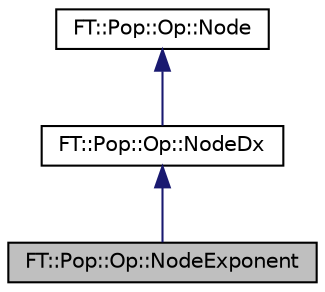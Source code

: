 digraph "FT::Pop::Op::NodeExponent"
{
 // LATEX_PDF_SIZE
  edge [fontname="Helvetica",fontsize="10",labelfontname="Helvetica",labelfontsize="10"];
  node [fontname="Helvetica",fontsize="10",shape=record];
  Node1 [label="FT::Pop::Op::NodeExponent",height=0.2,width=0.4,color="black", fillcolor="grey75", style="filled", fontcolor="black",tooltip=" "];
  Node2 -> Node1 [dir="back",color="midnightblue",fontsize="10",style="solid",fontname="Helvetica"];
  Node2 [label="FT::Pop::Op::NodeDx",height=0.2,width=0.4,color="black", fillcolor="white", style="filled",URL="$d5/ddc/classFT_1_1Pop_1_1Op_1_1NodeDx.html",tooltip=" "];
  Node3 -> Node2 [dir="back",color="midnightblue",fontsize="10",style="solid",fontname="Helvetica"];
  Node3 [label="FT::Pop::Op::Node",height=0.2,width=0.4,color="black", fillcolor="white", style="filled",URL="$d2/dfb/classFT_1_1Pop_1_1Op_1_1Node.html",tooltip="Represents nodes in a program."];
}

